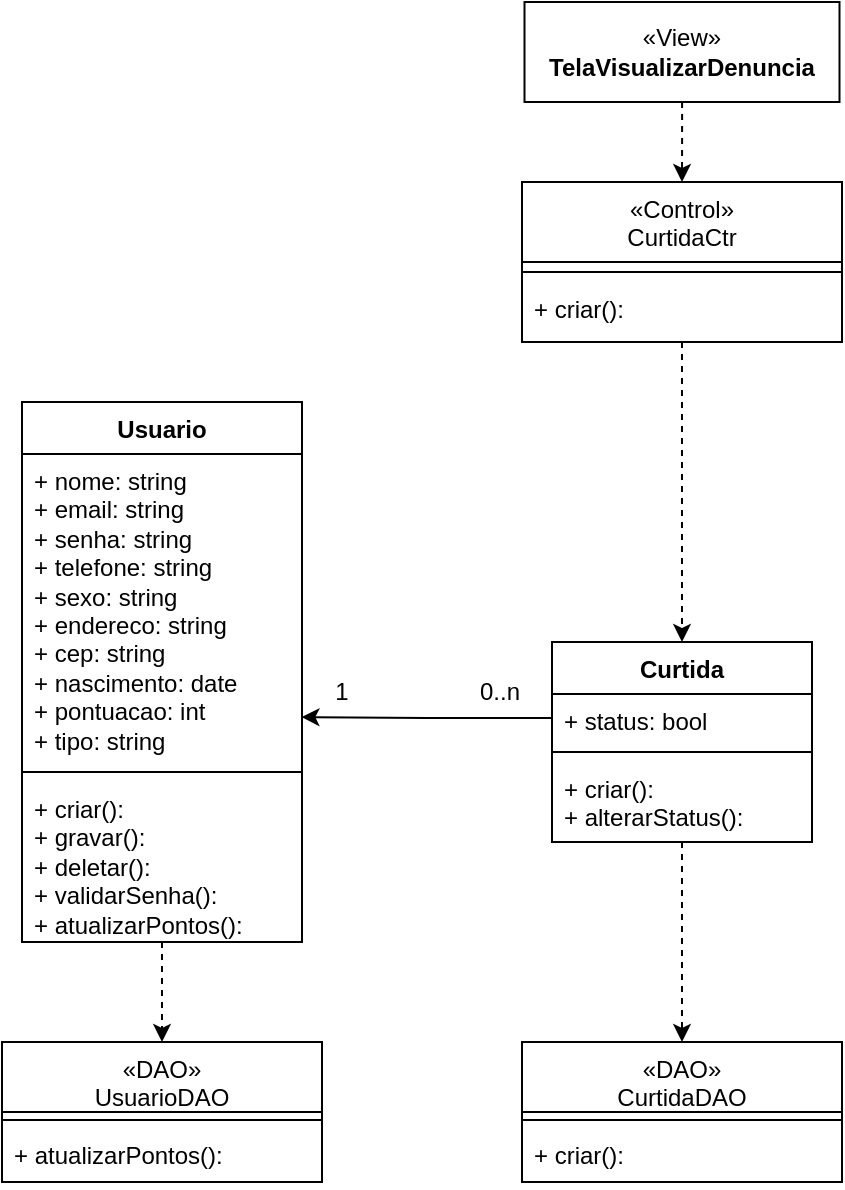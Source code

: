 <mxfile version="24.1.0" type="device">
  <diagram name="Página-1" id="TyRYyZFYQ0PoQ1BtjzDm">
    <mxGraphModel dx="662" dy="426" grid="1" gridSize="10" guides="1" tooltips="1" connect="1" arrows="1" fold="1" page="1" pageScale="1" pageWidth="827" pageHeight="1169" math="0" shadow="0">
      <root>
        <mxCell id="0" />
        <mxCell id="1" parent="0" />
        <mxCell id="yHOv8VViKfcUL5vODjpM-14" style="edgeStyle=orthogonalEdgeStyle;rounded=0;orthogonalLoop=1;jettySize=auto;html=1;entryX=0.5;entryY=0;entryDx=0;entryDy=0;dashed=1;" parent="1" source="yHOv8VViKfcUL5vODjpM-15" target="yHOv8VViKfcUL5vODjpM-17" edge="1">
          <mxGeometry relative="1" as="geometry">
            <mxPoint x="613" y="125" as="targetPoint" />
          </mxGeometry>
        </mxCell>
        <mxCell id="yHOv8VViKfcUL5vODjpM-15" value="«View»&lt;br&gt;&lt;b&gt;TelaVisualizarDenuncia&lt;br&gt;&lt;/b&gt;" style="html=1;whiteSpace=wrap;" parent="1" vertex="1">
          <mxGeometry x="464.25" y="60" width="157.5" height="50" as="geometry" />
        </mxCell>
        <mxCell id="yHOv8VViKfcUL5vODjpM-62" style="edgeStyle=orthogonalEdgeStyle;rounded=0;orthogonalLoop=1;jettySize=auto;html=1;entryX=0.5;entryY=0;entryDx=0;entryDy=0;dashed=1;" parent="1" source="yHOv8VViKfcUL5vODjpM-17" target="yHOv8VViKfcUL5vODjpM-40" edge="1">
          <mxGeometry relative="1" as="geometry" />
        </mxCell>
        <mxCell id="yHOv8VViKfcUL5vODjpM-17" value="«Control»&#xa;CurtidaCtr" style="swimlane;fontStyle=0;align=center;verticalAlign=top;childLayout=stackLayout;horizontal=1;startSize=40;horizontalStack=0;resizeParent=1;resizeLast=0;collapsible=1;marginBottom=0;rounded=0;shadow=0;strokeWidth=1;" parent="1" vertex="1">
          <mxGeometry x="463" y="150" width="160" height="80" as="geometry">
            <mxRectangle x="340" y="380" width="170" height="26" as="alternateBounds" />
          </mxGeometry>
        </mxCell>
        <mxCell id="yHOv8VViKfcUL5vODjpM-18" value="" style="line;html=1;strokeWidth=1;align=left;verticalAlign=middle;spacingTop=-1;spacingLeft=3;spacingRight=3;rotatable=0;labelPosition=right;points=[];portConstraint=eastwest;" parent="yHOv8VViKfcUL5vODjpM-17" vertex="1">
          <mxGeometry y="40" width="160" height="10" as="geometry" />
        </mxCell>
        <mxCell id="yHOv8VViKfcUL5vODjpM-19" value="+ criar():" style="text;align=left;verticalAlign=top;spacingLeft=4;spacingRight=4;overflow=hidden;rotatable=0;points=[[0,0.5],[1,0.5]];portConstraint=eastwest;" parent="yHOv8VViKfcUL5vODjpM-17" vertex="1">
          <mxGeometry y="50" width="160" height="30" as="geometry" />
        </mxCell>
        <mxCell id="yHOv8VViKfcUL5vODjpM-70" style="edgeStyle=orthogonalEdgeStyle;rounded=0;orthogonalLoop=1;jettySize=auto;html=1;entryX=0.5;entryY=0;entryDx=0;entryDy=0;dashed=1;" parent="1" source="yHOv8VViKfcUL5vODjpM-26" target="yHOv8VViKfcUL5vODjpM-63" edge="1">
          <mxGeometry relative="1" as="geometry" />
        </mxCell>
        <mxCell id="yHOv8VViKfcUL5vODjpM-26" value="Usuario" style="swimlane;fontStyle=1;align=center;verticalAlign=top;childLayout=stackLayout;horizontal=1;startSize=26;horizontalStack=0;resizeParent=1;resizeParentMax=0;resizeLast=0;collapsible=1;marginBottom=0;whiteSpace=wrap;html=1;" parent="1" vertex="1">
          <mxGeometry x="213" y="260" width="140" height="270" as="geometry">
            <mxRectangle x="40" y="120" width="80" height="30" as="alternateBounds" />
          </mxGeometry>
        </mxCell>
        <mxCell id="yHOv8VViKfcUL5vODjpM-27" value="+ nome: string&lt;div&gt;+ email: string&lt;div&gt;+ senha: string&lt;/div&gt;&lt;div&gt;+ telefone: string&lt;/div&gt;&lt;div&gt;+ sexo: string&lt;/div&gt;&lt;div&gt;&lt;div&gt;+ endereco: string&lt;/div&gt;&lt;div&gt;+ cep: string&lt;/div&gt;&lt;div&gt;+ nascimento: date&lt;/div&gt;&lt;div&gt;+ pontuacao: int&lt;/div&gt;&lt;div&gt;+ tipo&lt;span style=&quot;background-color: initial;&quot;&gt;: string&amp;nbsp;&lt;/span&gt;&lt;/div&gt;&lt;/div&gt;&lt;/div&gt;" style="text;strokeColor=none;fillColor=none;align=left;verticalAlign=top;spacingLeft=4;spacingRight=4;overflow=hidden;rotatable=0;points=[[0,0.5],[1,0.5]];portConstraint=eastwest;whiteSpace=wrap;html=1;" parent="yHOv8VViKfcUL5vODjpM-26" vertex="1">
          <mxGeometry y="26" width="140" height="154" as="geometry" />
        </mxCell>
        <mxCell id="yHOv8VViKfcUL5vODjpM-28" value="" style="line;strokeWidth=1;fillColor=none;align=left;verticalAlign=middle;spacingTop=-1;spacingLeft=3;spacingRight=3;rotatable=0;labelPosition=right;points=[];portConstraint=eastwest;strokeColor=inherit;" parent="yHOv8VViKfcUL5vODjpM-26" vertex="1">
          <mxGeometry y="180" width="140" height="10" as="geometry" />
        </mxCell>
        <mxCell id="yHOv8VViKfcUL5vODjpM-29" value="&lt;div&gt;&lt;span style=&quot;background-color: initial;&quot;&gt;+ criar():&amp;nbsp;&lt;/span&gt;&lt;br&gt;&lt;/div&gt;&lt;div&gt;&lt;span style=&quot;background-color: initial;&quot;&gt;+ gravar():&lt;/span&gt;&lt;/div&gt;&lt;div&gt;+ deletar():&amp;nbsp;&lt;span style=&quot;background-color: initial;&quot;&gt;&lt;br&gt;&lt;/span&gt;&lt;/div&gt;&lt;div&gt;+ validarSenha():&lt;br&gt;&lt;/div&gt;&lt;div&gt;+ atualizarPontos():&lt;/div&gt;" style="text;strokeColor=none;fillColor=none;align=left;verticalAlign=top;spacingLeft=4;spacingRight=4;overflow=hidden;rotatable=0;points=[[0,0.5],[1,0.5]];portConstraint=eastwest;whiteSpace=wrap;html=1;" parent="yHOv8VViKfcUL5vODjpM-26" vertex="1">
          <mxGeometry y="190" width="140" height="80" as="geometry" />
        </mxCell>
        <mxCell id="yHOv8VViKfcUL5vODjpM-69" style="edgeStyle=orthogonalEdgeStyle;rounded=0;orthogonalLoop=1;jettySize=auto;html=1;entryX=0.5;entryY=0;entryDx=0;entryDy=0;dashed=1;" parent="1" source="yHOv8VViKfcUL5vODjpM-40" target="yHOv8VViKfcUL5vODjpM-66" edge="1">
          <mxGeometry relative="1" as="geometry" />
        </mxCell>
        <mxCell id="yHOv8VViKfcUL5vODjpM-40" value="Curtida" style="swimlane;fontStyle=1;align=center;verticalAlign=top;childLayout=stackLayout;horizontal=1;startSize=26;horizontalStack=0;resizeParent=1;resizeParentMax=0;resizeLast=0;collapsible=1;marginBottom=0;whiteSpace=wrap;html=1;" parent="1" vertex="1">
          <mxGeometry x="478" y="380" width="130" height="100" as="geometry">
            <mxRectangle x="318.5" y="230" width="80" height="30" as="alternateBounds" />
          </mxGeometry>
        </mxCell>
        <mxCell id="yHOv8VViKfcUL5vODjpM-41" value="+ status: bool" style="text;strokeColor=none;fillColor=none;align=left;verticalAlign=top;spacingLeft=4;spacingRight=4;overflow=hidden;rotatable=0;points=[[0,0.5],[1,0.5]];portConstraint=eastwest;whiteSpace=wrap;html=1;" parent="yHOv8VViKfcUL5vODjpM-40" vertex="1">
          <mxGeometry y="26" width="130" height="24" as="geometry" />
        </mxCell>
        <mxCell id="yHOv8VViKfcUL5vODjpM-42" value="" style="line;strokeWidth=1;fillColor=none;align=left;verticalAlign=middle;spacingTop=-1;spacingLeft=3;spacingRight=3;rotatable=0;labelPosition=right;points=[];portConstraint=eastwest;strokeColor=inherit;" parent="yHOv8VViKfcUL5vODjpM-40" vertex="1">
          <mxGeometry y="50" width="130" height="10" as="geometry" />
        </mxCell>
        <mxCell id="yHOv8VViKfcUL5vODjpM-43" value="+ criar():&#xa;+ alterarStatus(): " style="text;align=left;verticalAlign=top;spacingLeft=4;spacingRight=4;overflow=hidden;rotatable=0;points=[[0,0.5],[1,0.5]];portConstraint=eastwest;" parent="yHOv8VViKfcUL5vODjpM-40" vertex="1">
          <mxGeometry y="60" width="130" height="40" as="geometry" />
        </mxCell>
        <mxCell id="yHOv8VViKfcUL5vODjpM-48" value="0..n" style="text;html=1;align=center;verticalAlign=middle;whiteSpace=wrap;rounded=0;" parent="1" vertex="1">
          <mxGeometry x="421.5" y="390" width="60" height="30" as="geometry" />
        </mxCell>
        <mxCell id="yHOv8VViKfcUL5vODjpM-49" value="1" style="text;html=1;align=center;verticalAlign=middle;whiteSpace=wrap;rounded=0;" parent="1" vertex="1">
          <mxGeometry x="343" y="390" width="60" height="30" as="geometry" />
        </mxCell>
        <mxCell id="yHOv8VViKfcUL5vODjpM-57" style="edgeStyle=orthogonalEdgeStyle;rounded=0;orthogonalLoop=1;jettySize=auto;html=1;entryX=0.998;entryY=0.854;entryDx=0;entryDy=0;entryPerimeter=0;" parent="1" source="yHOv8VViKfcUL5vODjpM-41" target="yHOv8VViKfcUL5vODjpM-27" edge="1">
          <mxGeometry relative="1" as="geometry" />
        </mxCell>
        <mxCell id="yHOv8VViKfcUL5vODjpM-63" value="«DAO»&#xa;UsuarioDAO&#xa;" style="swimlane;fontStyle=0;align=center;verticalAlign=top;childLayout=stackLayout;horizontal=1;startSize=35;horizontalStack=0;resizeParent=1;resizeLast=0;collapsible=1;marginBottom=0;rounded=0;shadow=0;strokeWidth=1;" parent="1" vertex="1">
          <mxGeometry x="203" y="580" width="160" height="70" as="geometry">
            <mxRectangle x="340" y="380" width="170" height="26" as="alternateBounds" />
          </mxGeometry>
        </mxCell>
        <mxCell id="yHOv8VViKfcUL5vODjpM-64" value="" style="line;html=1;strokeWidth=1;align=left;verticalAlign=middle;spacingTop=-1;spacingLeft=3;spacingRight=3;rotatable=0;labelPosition=right;points=[];portConstraint=eastwest;" parent="yHOv8VViKfcUL5vODjpM-63" vertex="1">
          <mxGeometry y="35" width="160" height="8" as="geometry" />
        </mxCell>
        <mxCell id="yHOv8VViKfcUL5vODjpM-65" value="+ atualizarPontos():" style="text;align=left;verticalAlign=top;spacingLeft=4;spacingRight=4;overflow=hidden;rotatable=0;points=[[0,0.5],[1,0.5]];portConstraint=eastwest;" parent="yHOv8VViKfcUL5vODjpM-63" vertex="1">
          <mxGeometry y="43" width="160" height="27" as="geometry" />
        </mxCell>
        <mxCell id="yHOv8VViKfcUL5vODjpM-66" value="«DAO»&#xa;CurtidaDAO&#xa;" style="swimlane;fontStyle=0;align=center;verticalAlign=top;childLayout=stackLayout;horizontal=1;startSize=35;horizontalStack=0;resizeParent=1;resizeLast=0;collapsible=1;marginBottom=0;rounded=0;shadow=0;strokeWidth=1;" parent="1" vertex="1">
          <mxGeometry x="463" y="580" width="160" height="70" as="geometry">
            <mxRectangle x="340" y="380" width="170" height="26" as="alternateBounds" />
          </mxGeometry>
        </mxCell>
        <mxCell id="yHOv8VViKfcUL5vODjpM-67" value="" style="line;html=1;strokeWidth=1;align=left;verticalAlign=middle;spacingTop=-1;spacingLeft=3;spacingRight=3;rotatable=0;labelPosition=right;points=[];portConstraint=eastwest;" parent="yHOv8VViKfcUL5vODjpM-66" vertex="1">
          <mxGeometry y="35" width="160" height="8" as="geometry" />
        </mxCell>
        <mxCell id="yHOv8VViKfcUL5vODjpM-68" value="+ criar():&#xa;" style="text;align=left;verticalAlign=top;spacingLeft=4;spacingRight=4;overflow=hidden;rotatable=0;points=[[0,0.5],[1,0.5]];portConstraint=eastwest;" parent="yHOv8VViKfcUL5vODjpM-66" vertex="1">
          <mxGeometry y="43" width="160" height="27" as="geometry" />
        </mxCell>
      </root>
    </mxGraphModel>
  </diagram>
</mxfile>
